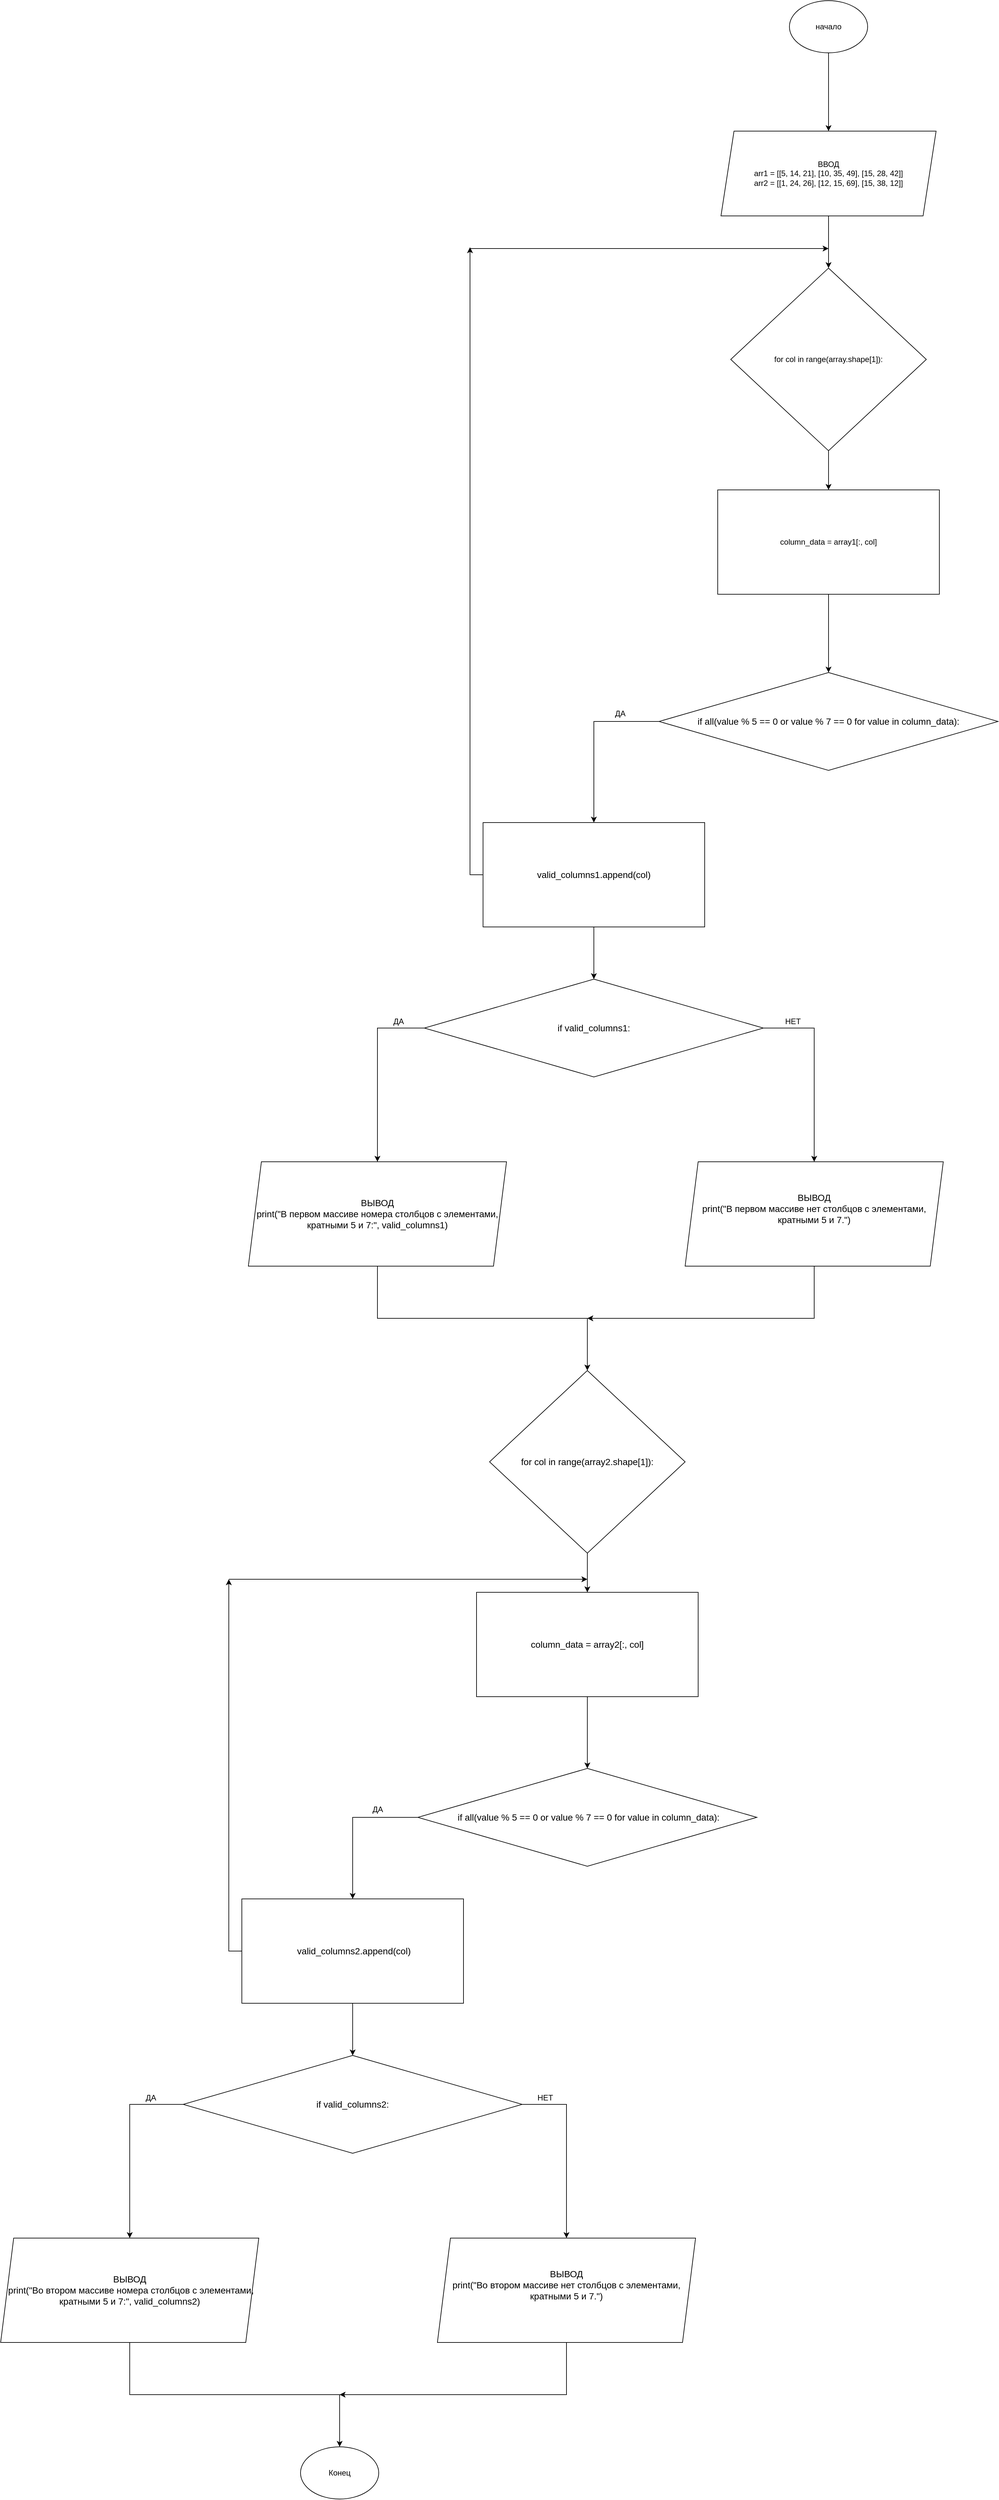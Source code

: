 <mxfile version="24.7.17">
  <diagram name="Страница — 1" id="SY5ZQ-yBVwcujoQGqjHC">
    <mxGraphModel dx="3566" dy="1040" grid="1" gridSize="10" guides="1" tooltips="1" connect="1" arrows="1" fold="1" page="1" pageScale="1" pageWidth="827" pageHeight="1169" math="0" shadow="0">
      <root>
        <mxCell id="0" />
        <mxCell id="1" parent="0" />
        <mxCell id="W62d9GdkccvWjs98OXgP-19" style="edgeStyle=orthogonalEdgeStyle;rounded=0;orthogonalLoop=1;jettySize=auto;html=1;exitX=0.5;exitY=1;exitDx=0;exitDy=0;entryX=0.5;entryY=0;entryDx=0;entryDy=0;" edge="1" parent="1" source="4Y4PqBms7ApKC9dW5V91-1" target="W62d9GdkccvWjs98OXgP-18">
          <mxGeometry relative="1" as="geometry" />
        </mxCell>
        <mxCell id="4Y4PqBms7ApKC9dW5V91-1" value="начало" style="ellipse;whiteSpace=wrap;html=1;" parent="1" vertex="1">
          <mxGeometry x="230" y="20" width="120" height="80" as="geometry" />
        </mxCell>
        <mxCell id="4Y4PqBms7ApKC9dW5V91-12" style="edgeStyle=orthogonalEdgeStyle;rounded=0;orthogonalLoop=1;jettySize=auto;html=1;exitX=0.5;exitY=1;exitDx=0;exitDy=0;entryX=0.5;entryY=0;entryDx=0;entryDy=0;" parent="1" source="4Y4PqBms7ApKC9dW5V91-9" target="4Y4PqBms7ApKC9dW5V91-11" edge="1">
          <mxGeometry relative="1" as="geometry" />
        </mxCell>
        <mxCell id="4Y4PqBms7ApKC9dW5V91-9" value="for col in range(array.shape[1]):" style="rhombus;whiteSpace=wrap;html=1;" parent="1" vertex="1">
          <mxGeometry x="140" y="430" width="300" height="280" as="geometry" />
        </mxCell>
        <mxCell id="W62d9GdkccvWjs98OXgP-42" style="edgeStyle=orthogonalEdgeStyle;rounded=0;orthogonalLoop=1;jettySize=auto;html=1;exitX=0.5;exitY=1;exitDx=0;exitDy=0;entryX=0.5;entryY=0;entryDx=0;entryDy=0;" edge="1" parent="1" source="4Y4PqBms7ApKC9dW5V91-11" target="W62d9GdkccvWjs98OXgP-41">
          <mxGeometry relative="1" as="geometry" />
        </mxCell>
        <mxCell id="4Y4PqBms7ApKC9dW5V91-11" value="column_data = array1[:, col]" style="rounded=0;whiteSpace=wrap;html=1;" parent="1" vertex="1">
          <mxGeometry x="120" y="770" width="340" height="160" as="geometry" />
        </mxCell>
        <mxCell id="W62d9GdkccvWjs98OXgP-20" style="edgeStyle=orthogonalEdgeStyle;rounded=0;orthogonalLoop=1;jettySize=auto;html=1;entryX=0.5;entryY=0;entryDx=0;entryDy=0;" edge="1" parent="1" source="W62d9GdkccvWjs98OXgP-18" target="4Y4PqBms7ApKC9dW5V91-9">
          <mxGeometry relative="1" as="geometry" />
        </mxCell>
        <mxCell id="W62d9GdkccvWjs98OXgP-18" value="&lt;div&gt;ВВОД&lt;br&gt;arr1 = [[5, 14, 21], [10, 35, 49], [15, 28, 42]]&lt;/div&gt;&lt;div&gt;arr2 = [[1, 24, 26], [12, 15, 69], [15, 38, 12]]&lt;/div&gt;" style="shape=parallelogram;perimeter=parallelogramPerimeter;whiteSpace=wrap;html=1;fixedSize=1;" vertex="1" parent="1">
          <mxGeometry x="125" y="220" width="330" height="130" as="geometry" />
        </mxCell>
        <mxCell id="W62d9GdkccvWjs98OXgP-45" style="edgeStyle=orthogonalEdgeStyle;rounded=0;orthogonalLoop=1;jettySize=auto;html=1;exitX=0;exitY=0.5;exitDx=0;exitDy=0;entryX=0.5;entryY=0;entryDx=0;entryDy=0;" edge="1" parent="1" source="W62d9GdkccvWjs98OXgP-41" target="W62d9GdkccvWjs98OXgP-44">
          <mxGeometry relative="1" as="geometry" />
        </mxCell>
        <mxCell id="W62d9GdkccvWjs98OXgP-41" value="&lt;font face=&quot;Helvetica&quot;&gt;&lt;span style=&quot;box-sizing: border-box; font-size: 14px; text-align: start; white-space-collapse: preserve;&quot; class=&quot;hljs-keyword&quot;&gt;if&lt;/span&gt;&lt;span style=&quot;font-size: 14px; text-align: start; white-space-collapse: preserve;&quot;&gt; &lt;/span&gt;&lt;span style=&quot;box-sizing: border-box; font-size: 14px; text-align: start; white-space-collapse: preserve;&quot; class=&quot;hljs-built_in&quot;&gt;all&lt;/span&gt;&lt;span style=&quot;font-size: 14px; text-align: start; white-space-collapse: preserve;&quot;&gt;(value % &lt;/span&gt;&lt;span style=&quot;box-sizing: border-box; font-size: 14px; text-align: start; white-space-collapse: preserve;&quot; class=&quot;hljs-number&quot;&gt;5&lt;/span&gt;&lt;span style=&quot;font-size: 14px; text-align: start; white-space-collapse: preserve;&quot;&gt; == &lt;/span&gt;&lt;span style=&quot;box-sizing: border-box; font-size: 14px; text-align: start; white-space-collapse: preserve;&quot; class=&quot;hljs-number&quot;&gt;0&lt;/span&gt;&lt;span style=&quot;font-size: 14px; text-align: start; white-space-collapse: preserve;&quot;&gt; &lt;/span&gt;&lt;span style=&quot;box-sizing: border-box; font-size: 14px; text-align: start; white-space-collapse: preserve;&quot; class=&quot;hljs-keyword&quot;&gt;or&lt;/span&gt;&lt;span style=&quot;font-size: 14px; text-align: start; white-space-collapse: preserve;&quot;&gt; value % &lt;/span&gt;&lt;span style=&quot;box-sizing: border-box; font-size: 14px; text-align: start; white-space-collapse: preserve;&quot; class=&quot;hljs-number&quot;&gt;7&lt;/span&gt;&lt;span style=&quot;font-size: 14px; text-align: start; white-space-collapse: preserve;&quot;&gt; == &lt;/span&gt;&lt;span style=&quot;box-sizing: border-box; font-size: 14px; text-align: start; white-space-collapse: preserve;&quot; class=&quot;hljs-number&quot;&gt;0&lt;/span&gt;&lt;span style=&quot;font-size: 14px; text-align: start; white-space-collapse: preserve;&quot;&gt; &lt;/span&gt;&lt;span style=&quot;box-sizing: border-box; font-size: 14px; text-align: start; white-space-collapse: preserve;&quot; class=&quot;hljs-keyword&quot;&gt;for&lt;/span&gt;&lt;span style=&quot;font-size: 14px; text-align: start; white-space-collapse: preserve;&quot;&gt; value &lt;/span&gt;&lt;span style=&quot;box-sizing: border-box; font-size: 14px; text-align: start; white-space-collapse: preserve;&quot; class=&quot;hljs-keyword&quot;&gt;in&lt;/span&gt;&lt;span style=&quot;font-size: 14px; text-align: start; white-space-collapse: preserve;&quot;&gt; column_data):&lt;/span&gt;&lt;/font&gt;" style="rhombus;whiteSpace=wrap;html=1;" vertex="1" parent="1">
          <mxGeometry x="30" y="1050" width="520" height="150" as="geometry" />
        </mxCell>
        <mxCell id="W62d9GdkccvWjs98OXgP-48" style="edgeStyle=orthogonalEdgeStyle;rounded=0;orthogonalLoop=1;jettySize=auto;html=1;exitX=0;exitY=0.5;exitDx=0;exitDy=0;" edge="1" parent="1" source="W62d9GdkccvWjs98OXgP-44">
          <mxGeometry relative="1" as="geometry">
            <mxPoint x="-260" y="398" as="targetPoint" />
          </mxGeometry>
        </mxCell>
        <mxCell id="W62d9GdkccvWjs98OXgP-65" style="edgeStyle=orthogonalEdgeStyle;rounded=0;orthogonalLoop=1;jettySize=auto;html=1;exitX=0.5;exitY=1;exitDx=0;exitDy=0;entryX=0.5;entryY=0;entryDx=0;entryDy=0;" edge="1" parent="1" source="W62d9GdkccvWjs98OXgP-44" target="W62d9GdkccvWjs98OXgP-64">
          <mxGeometry relative="1" as="geometry" />
        </mxCell>
        <mxCell id="W62d9GdkccvWjs98OXgP-44" value="&lt;span style=&quot;font-size: 14px; text-align: start; white-space-collapse: preserve;&quot;&gt;&lt;font style=&quot;&quot; face=&quot;Helvetica&quot;&gt;valid_columns1.append(col)&lt;/font&gt;&lt;/span&gt;" style="rounded=0;whiteSpace=wrap;html=1;" vertex="1" parent="1">
          <mxGeometry x="-240" y="1280" width="340" height="160" as="geometry" />
        </mxCell>
        <mxCell id="W62d9GdkccvWjs98OXgP-46" value="ДА" style="text;html=1;align=center;verticalAlign=middle;resizable=0;points=[];autosize=1;strokeColor=none;fillColor=none;" vertex="1" parent="1">
          <mxGeometry x="-50" y="1098" width="40" height="30" as="geometry" />
        </mxCell>
        <mxCell id="W62d9GdkccvWjs98OXgP-49" value="" style="endArrow=classic;html=1;rounded=0;" edge="1" parent="1">
          <mxGeometry width="50" height="50" relative="1" as="geometry">
            <mxPoint x="-260" y="400" as="sourcePoint" />
            <mxPoint x="290" y="400" as="targetPoint" />
          </mxGeometry>
        </mxCell>
        <mxCell id="W62d9GdkccvWjs98OXgP-76" style="edgeStyle=orthogonalEdgeStyle;rounded=0;orthogonalLoop=1;jettySize=auto;html=1;exitX=0.5;exitY=1;exitDx=0;exitDy=0;" edge="1" parent="1" source="W62d9GdkccvWjs98OXgP-59">
          <mxGeometry relative="1" as="geometry">
            <mxPoint x="-80" y="2040.0" as="targetPoint" />
            <Array as="points">
              <mxPoint x="268" y="2040" />
            </Array>
          </mxGeometry>
        </mxCell>
        <mxCell id="W62d9GdkccvWjs98OXgP-59" value="&lt;div&gt;&lt;font face=&quot;Helvetica&quot;&gt;&lt;span style=&quot;box-sizing: border-box; color: var(--color-type); font-size: 14px; text-align: start; white-space-collapse: preserve;&quot; class=&quot;hljs-built_in&quot;&gt;ВЫВОД&lt;/span&gt;&lt;/font&gt;&lt;/div&gt;&lt;font face=&quot;Helvetica&quot;&gt;&lt;span style=&quot;box-sizing: border-box; color: var(--color-type); font-size: 14px; text-align: start; white-space-collapse: preserve;&quot; class=&quot;hljs-built_in&quot;&gt;print&lt;/span&gt;&lt;span style=&quot;font-size: 14px; text-align: start; white-space-collapse: preserve;&quot;&gt;(&lt;/span&gt;&lt;span style=&quot;box-sizing: border-box; color: var(--color-string); font-size: 14px; text-align: start; white-space-collapse: preserve;&quot; class=&quot;hljs-string&quot;&gt;&quot;В первом массиве нет столбцов с элементами, кратными 5 и 7.&quot;&lt;/span&gt;&lt;span style=&quot;font-size: 14px; text-align: start; white-space-collapse: preserve;&quot;&gt;)&lt;br&gt;&lt;/span&gt;&lt;/font&gt;&lt;div&gt;&lt;span style=&quot;font-family: &amp;quot;Cascadia Mono&amp;quot;, &amp;quot;Roboto Mono&amp;quot;, &amp;quot;Droid Sans Mono&amp;quot;, &amp;quot;SF Mono&amp;quot;, Menlo, &amp;quot;Ubuntu Mono&amp;quot;, Consolas, monospace; font-size: 14px; text-align: start; white-space-collapse: preserve; background-color: rgba(112, 117, 121, 0.08);&quot;&gt;&lt;br&gt;&lt;/span&gt;&lt;/div&gt;" style="shape=parallelogram;perimeter=parallelogramPerimeter;whiteSpace=wrap;html=1;fixedSize=1;" vertex="1" parent="1">
          <mxGeometry x="70" y="1800" width="396" height="160" as="geometry" />
        </mxCell>
        <mxCell id="W62d9GdkccvWjs98OXgP-75" style="edgeStyle=orthogonalEdgeStyle;rounded=0;orthogonalLoop=1;jettySize=auto;html=1;exitX=0.5;exitY=1;exitDx=0;exitDy=0;entryX=0.5;entryY=0;entryDx=0;entryDy=0;" edge="1" parent="1" source="W62d9GdkccvWjs98OXgP-62" target="W62d9GdkccvWjs98OXgP-72">
          <mxGeometry relative="1" as="geometry">
            <mxPoint x="-90" y="2100.0" as="targetPoint" />
          </mxGeometry>
        </mxCell>
        <mxCell id="W62d9GdkccvWjs98OXgP-62" value="&lt;div&gt;&lt;font face=&quot;Helvetica&quot;&gt;&lt;span style=&quot;box-sizing: border-box; color: var(--color-type); font-size: 14px; text-align: start; white-space-collapse: preserve;&quot; class=&quot;hljs-built_in&quot;&gt;ВЫВОД&lt;br/&gt;print&lt;/span&gt;&lt;span style=&quot;font-size: 14px; text-align: start; white-space-collapse: preserve;&quot;&gt;(&lt;/span&gt;&lt;span style=&quot;box-sizing: border-box; color: var(--color-string); font-size: 14px; text-align: start; white-space-collapse: preserve;&quot; class=&quot;hljs-string&quot;&gt;&quot;В первом массиве номера столбцов с элементами, кратными 5 и 7:&quot;&lt;/span&gt;&lt;span style=&quot;font-size: 14px; text-align: start; white-space-collapse: preserve;&quot;&gt;, valid_columns1)&lt;/span&gt;&lt;/font&gt;&lt;span style=&quot;font-family: &amp;quot;Cascadia Mono&amp;quot;, &amp;quot;Roboto Mono&amp;quot;, &amp;quot;Droid Sans Mono&amp;quot;, &amp;quot;SF Mono&amp;quot;, Menlo, &amp;quot;Ubuntu Mono&amp;quot;, Consolas, monospace; font-size: 14px; text-align: start; white-space-collapse: preserve; background-color: rgba(112, 117, 121, 0.08);&quot;&gt;&lt;br&gt;&lt;/span&gt;&lt;/div&gt;" style="shape=parallelogram;perimeter=parallelogramPerimeter;whiteSpace=wrap;html=1;fixedSize=1;" vertex="1" parent="1">
          <mxGeometry x="-600" y="1800" width="396" height="160" as="geometry" />
        </mxCell>
        <mxCell id="W62d9GdkccvWjs98OXgP-67" style="edgeStyle=orthogonalEdgeStyle;rounded=0;orthogonalLoop=1;jettySize=auto;html=1;exitX=0;exitY=0.5;exitDx=0;exitDy=0;entryX=0.5;entryY=0;entryDx=0;entryDy=0;" edge="1" parent="1" source="W62d9GdkccvWjs98OXgP-64" target="W62d9GdkccvWjs98OXgP-62">
          <mxGeometry relative="1" as="geometry" />
        </mxCell>
        <mxCell id="W62d9GdkccvWjs98OXgP-68" style="edgeStyle=orthogonalEdgeStyle;rounded=0;orthogonalLoop=1;jettySize=auto;html=1;exitX=1;exitY=0.5;exitDx=0;exitDy=0;entryX=0.5;entryY=0;entryDx=0;entryDy=0;" edge="1" parent="1" source="W62d9GdkccvWjs98OXgP-64" target="W62d9GdkccvWjs98OXgP-59">
          <mxGeometry relative="1" as="geometry" />
        </mxCell>
        <mxCell id="W62d9GdkccvWjs98OXgP-64" value="&lt;font face=&quot;Helvetica&quot;&gt;&lt;span style=&quot;box-sizing: border-box; color: var(--color-keyword); font-size: 14px; text-align: start; white-space-collapse: preserve;&quot; class=&quot;hljs-keyword&quot;&gt;if&lt;/span&gt;&lt;span style=&quot;font-size: 14px; text-align: start; white-space-collapse: preserve;&quot;&gt; valid_columns1:&lt;/span&gt;&lt;/font&gt;" style="rhombus;whiteSpace=wrap;html=1;" vertex="1" parent="1">
          <mxGeometry x="-330" y="1520" width="520" height="150" as="geometry" />
        </mxCell>
        <mxCell id="W62d9GdkccvWjs98OXgP-69" value="ДА" style="text;html=1;align=center;verticalAlign=middle;resizable=0;points=[];autosize=1;strokeColor=none;fillColor=none;" vertex="1" parent="1">
          <mxGeometry x="-390" y="1570" width="40" height="30" as="geometry" />
        </mxCell>
        <mxCell id="W62d9GdkccvWjs98OXgP-70" value="НЕТ" style="text;html=1;align=center;verticalAlign=middle;resizable=0;points=[];autosize=1;strokeColor=none;fillColor=none;" vertex="1" parent="1">
          <mxGeometry x="210" y="1570" width="50" height="30" as="geometry" />
        </mxCell>
        <mxCell id="W62d9GdkccvWjs98OXgP-71" style="edgeStyle=orthogonalEdgeStyle;rounded=0;orthogonalLoop=1;jettySize=auto;html=1;exitX=0.5;exitY=1;exitDx=0;exitDy=0;entryX=0.5;entryY=0;entryDx=0;entryDy=0;" edge="1" parent="1" source="W62d9GdkccvWjs98OXgP-72" target="W62d9GdkccvWjs98OXgP-73">
          <mxGeometry relative="1" as="geometry" />
        </mxCell>
        <mxCell id="W62d9GdkccvWjs98OXgP-72" value="&lt;font face=&quot;Helvetica&quot;&gt;&lt;span style=&quot;box-sizing: border-box; color: var(--color-keyword); font-size: 14px; text-align: start; white-space-collapse: preserve;&quot; class=&quot;hljs-keyword&quot;&gt;for&lt;/span&gt;&lt;span style=&quot;font-size: 14px; text-align: start; white-space-collapse: preserve;&quot;&gt; col &lt;/span&gt;&lt;span style=&quot;box-sizing: border-box; color: var(--color-keyword); font-size: 14px; text-align: start; white-space-collapse: preserve;&quot; class=&quot;hljs-keyword&quot;&gt;in&lt;/span&gt;&lt;span style=&quot;font-size: 14px; text-align: start; white-space-collapse: preserve;&quot;&gt; &lt;/span&gt;&lt;span style=&quot;box-sizing: border-box; color: var(--color-type); font-size: 14px; text-align: start; white-space-collapse: preserve;&quot; class=&quot;hljs-built_in&quot;&gt;range&lt;/span&gt;&lt;span style=&quot;font-size: 14px; text-align: start; white-space-collapse: preserve;&quot;&gt;(array2.shape[&lt;/span&gt;&lt;span style=&quot;box-sizing: border-box; color: var(--color-class); font-size: 14px; text-align: start; white-space-collapse: preserve;&quot; class=&quot;hljs-number&quot;&gt;1&lt;/span&gt;&lt;span style=&quot;font-size: 14px; text-align: start; white-space-collapse: preserve;&quot;&gt;]):&lt;/span&gt;&lt;/font&gt;" style="rhombus;whiteSpace=wrap;html=1;" vertex="1" parent="1">
          <mxGeometry x="-230" y="2120" width="300" height="280" as="geometry" />
        </mxCell>
        <mxCell id="W62d9GdkccvWjs98OXgP-78" style="edgeStyle=orthogonalEdgeStyle;rounded=0;orthogonalLoop=1;jettySize=auto;html=1;exitX=0.5;exitY=1;exitDx=0;exitDy=0;entryX=0.5;entryY=0;entryDx=0;entryDy=0;" edge="1" parent="1" source="W62d9GdkccvWjs98OXgP-73" target="W62d9GdkccvWjs98OXgP-77">
          <mxGeometry relative="1" as="geometry" />
        </mxCell>
        <mxCell id="W62d9GdkccvWjs98OXgP-73" value="&lt;span style=&quot;font-size: 14px; text-align: start; white-space-collapse: preserve;&quot;&gt;&lt;font style=&quot;&quot; face=&quot;Helvetica&quot;&gt;column_data = array2[:, col]&lt;/font&gt;&lt;/span&gt;" style="rounded=0;whiteSpace=wrap;html=1;" vertex="1" parent="1">
          <mxGeometry x="-250" y="2460" width="340" height="160" as="geometry" />
        </mxCell>
        <mxCell id="W62d9GdkccvWjs98OXgP-81" style="edgeStyle=orthogonalEdgeStyle;rounded=0;orthogonalLoop=1;jettySize=auto;html=1;exitX=0;exitY=0.5;exitDx=0;exitDy=0;entryX=0.5;entryY=0;entryDx=0;entryDy=0;" edge="1" parent="1" source="W62d9GdkccvWjs98OXgP-77" target="W62d9GdkccvWjs98OXgP-80">
          <mxGeometry relative="1" as="geometry" />
        </mxCell>
        <mxCell id="W62d9GdkccvWjs98OXgP-77" value="&lt;span style=&quot;font-size: 14px; text-align: start; white-space-collapse: preserve;&quot;&gt; &lt;/span&gt;&lt;span style=&quot;box-sizing: border-box; color: var(--color-keyword); font-size: 14px; text-align: start; white-space-collapse: preserve;&quot; class=&quot;hljs-keyword&quot;&gt;if&lt;/span&gt;&lt;span style=&quot;font-size: 14px; text-align: start; white-space-collapse: preserve;&quot;&gt; &lt;/span&gt;&lt;span style=&quot;box-sizing: border-box; color: var(--color-type); font-size: 14px; text-align: start; white-space-collapse: preserve;&quot; class=&quot;hljs-built_in&quot;&gt;all&lt;/span&gt;&lt;span style=&quot;font-size: 14px; text-align: start; white-space-collapse: preserve;&quot;&gt;(value % &lt;/span&gt;&lt;span style=&quot;box-sizing: border-box; color: var(--color-class); font-size: 14px; text-align: start; white-space-collapse: preserve;&quot; class=&quot;hljs-number&quot;&gt;5&lt;/span&gt;&lt;span style=&quot;font-size: 14px; text-align: start; white-space-collapse: preserve;&quot;&gt; == &lt;/span&gt;&lt;span style=&quot;box-sizing: border-box; color: var(--color-class); font-size: 14px; text-align: start; white-space-collapse: preserve;&quot; class=&quot;hljs-number&quot;&gt;0&lt;/span&gt;&lt;span style=&quot;font-size: 14px; text-align: start; white-space-collapse: preserve;&quot;&gt; &lt;/span&gt;&lt;span style=&quot;box-sizing: border-box; color: var(--color-keyword); font-size: 14px; text-align: start; white-space-collapse: preserve;&quot; class=&quot;hljs-keyword&quot;&gt;or&lt;/span&gt;&lt;span style=&quot;font-size: 14px; text-align: start; white-space-collapse: preserve;&quot;&gt; value % &lt;/span&gt;&lt;span style=&quot;box-sizing: border-box; color: var(--color-class); font-size: 14px; text-align: start; white-space-collapse: preserve;&quot; class=&quot;hljs-number&quot;&gt;7&lt;/span&gt;&lt;span style=&quot;font-size: 14px; text-align: start; white-space-collapse: preserve;&quot;&gt; == &lt;/span&gt;&lt;span style=&quot;box-sizing: border-box; color: var(--color-class); font-size: 14px; text-align: start; white-space-collapse: preserve;&quot; class=&quot;hljs-number&quot;&gt;0&lt;/span&gt;&lt;span style=&quot;font-size: 14px; text-align: start; white-space-collapse: preserve;&quot;&gt; &lt;/span&gt;&lt;span style=&quot;box-sizing: border-box; color: var(--color-keyword); font-size: 14px; text-align: start; white-space-collapse: preserve;&quot; class=&quot;hljs-keyword&quot;&gt;for&lt;/span&gt;&lt;span style=&quot;font-size: 14px; text-align: start; white-space-collapse: preserve;&quot;&gt; value &lt;/span&gt;&lt;span style=&quot;box-sizing: border-box; color: var(--color-keyword); font-size: 14px; text-align: start; white-space-collapse: preserve;&quot; class=&quot;hljs-keyword&quot;&gt;in&lt;/span&gt;&lt;span style=&quot;font-size: 14px; text-align: start; white-space-collapse: preserve;&quot;&gt; column_data):&lt;/span&gt;" style="rhombus;whiteSpace=wrap;html=1;" vertex="1" parent="1">
          <mxGeometry x="-340" y="2730" width="520" height="150" as="geometry" />
        </mxCell>
        <mxCell id="W62d9GdkccvWjs98OXgP-83" style="edgeStyle=orthogonalEdgeStyle;rounded=0;orthogonalLoop=1;jettySize=auto;html=1;exitX=0;exitY=0.5;exitDx=0;exitDy=0;" edge="1" parent="1" source="W62d9GdkccvWjs98OXgP-80">
          <mxGeometry relative="1" as="geometry">
            <mxPoint x="-630" y="2440" as="targetPoint" />
          </mxGeometry>
        </mxCell>
        <mxCell id="W62d9GdkccvWjs98OXgP-94" style="edgeStyle=orthogonalEdgeStyle;rounded=0;orthogonalLoop=1;jettySize=auto;html=1;exitX=0.5;exitY=1;exitDx=0;exitDy=0;entryX=0.5;entryY=0;entryDx=0;entryDy=0;" edge="1" parent="1" source="W62d9GdkccvWjs98OXgP-80" target="W62d9GdkccvWjs98OXgP-91">
          <mxGeometry relative="1" as="geometry" />
        </mxCell>
        <mxCell id="W62d9GdkccvWjs98OXgP-80" value="&lt;span style=&quot;font-size: 14px; text-align: start; white-space-collapse: preserve;&quot;&gt;&lt;font style=&quot;&quot; face=&quot;Helvetica&quot;&gt; valid_columns2.append(col)&lt;/font&gt;&lt;/span&gt;" style="rounded=0;whiteSpace=wrap;html=1;" vertex="1" parent="1">
          <mxGeometry x="-610" y="2930" width="340" height="160" as="geometry" />
        </mxCell>
        <mxCell id="W62d9GdkccvWjs98OXgP-82" value="ДА" style="text;html=1;align=center;verticalAlign=middle;resizable=0;points=[];autosize=1;strokeColor=none;fillColor=none;" vertex="1" parent="1">
          <mxGeometry x="-422" y="2778" width="40" height="30" as="geometry" />
        </mxCell>
        <mxCell id="W62d9GdkccvWjs98OXgP-84" value="" style="endArrow=classic;html=1;rounded=0;" edge="1" parent="1">
          <mxGeometry width="50" height="50" relative="1" as="geometry">
            <mxPoint x="-630" y="2440" as="sourcePoint" />
            <mxPoint x="-80" y="2440" as="targetPoint" />
          </mxGeometry>
        </mxCell>
        <mxCell id="W62d9GdkccvWjs98OXgP-86" style="edgeStyle=orthogonalEdgeStyle;rounded=0;orthogonalLoop=1;jettySize=auto;html=1;exitX=0.5;exitY=1;exitDx=0;exitDy=0;" edge="1" parent="1" source="W62d9GdkccvWjs98OXgP-87">
          <mxGeometry relative="1" as="geometry">
            <mxPoint x="-460" y="3690.0" as="targetPoint" />
            <Array as="points">
              <mxPoint x="-112" y="3690" />
            </Array>
          </mxGeometry>
        </mxCell>
        <mxCell id="W62d9GdkccvWjs98OXgP-87" value="&lt;div&gt;&lt;font face=&quot;Helvetica&quot;&gt;&lt;span style=&quot;box-sizing: border-box; color: var(--color-type); font-size: 14px; text-align: start; white-space-collapse: preserve;&quot; class=&quot;hljs-built_in&quot;&gt;ВЫВОД&lt;/span&gt;&lt;/font&gt;&lt;/div&gt;&lt;font face=&quot;Helvetica&quot;&gt;&lt;span style=&quot;box-sizing: border-box; color: var(--color-type); font-size: 14px; text-align: start; white-space-collapse: preserve;&quot; class=&quot;hljs-built_in&quot;&gt;print&lt;/span&gt;&lt;span style=&quot;font-size: 14px; text-align: start; white-space-collapse: preserve;&quot;&gt;(&lt;/span&gt;&lt;span style=&quot;box-sizing: border-box; color: var(--color-string); font-size: 14px; text-align: start; white-space-collapse: preserve;&quot; class=&quot;hljs-string&quot;&gt;&quot;Во втором массиве нет столбцов с элементами, кратными 5 и 7.&quot;&lt;/span&gt;&lt;span style=&quot;font-size: 14px; text-align: start; white-space-collapse: preserve;&quot;&gt;)&lt;br&gt;&lt;/span&gt;&lt;/font&gt;&lt;div&gt;&lt;span style=&quot;font-family: &amp;quot;Cascadia Mono&amp;quot;, &amp;quot;Roboto Mono&amp;quot;, &amp;quot;Droid Sans Mono&amp;quot;, &amp;quot;SF Mono&amp;quot;, Menlo, &amp;quot;Ubuntu Mono&amp;quot;, Consolas, monospace; font-size: 14px; text-align: start; white-space-collapse: preserve; background-color: rgba(112, 117, 121, 0.08);&quot;&gt;&lt;br&gt;&lt;/span&gt;&lt;/div&gt;" style="shape=parallelogram;perimeter=parallelogramPerimeter;whiteSpace=wrap;html=1;fixedSize=1;" vertex="1" parent="1">
          <mxGeometry x="-310" y="3450" width="396" height="160" as="geometry" />
        </mxCell>
        <mxCell id="W62d9GdkccvWjs98OXgP-97" style="edgeStyle=orthogonalEdgeStyle;rounded=0;orthogonalLoop=1;jettySize=auto;html=1;exitX=0.5;exitY=1;exitDx=0;exitDy=0;entryX=0.5;entryY=0;entryDx=0;entryDy=0;" edge="1" parent="1" source="W62d9GdkccvWjs98OXgP-88" target="W62d9GdkccvWjs98OXgP-96">
          <mxGeometry relative="1" as="geometry" />
        </mxCell>
        <mxCell id="W62d9GdkccvWjs98OXgP-88" value="&lt;div&gt;&lt;font face=&quot;Helvetica&quot;&gt;&lt;span style=&quot;font-size: 14px; text-align: start; white-space-collapse: preserve;&quot;&gt;ВЫВОД&lt;/span&gt;&lt;/font&gt;&lt;/div&gt;&lt;div&gt;&lt;font face=&quot;Helvetica&quot;&gt;&lt;span style=&quot;font-size: 14px; text-align: start; white-space-collapse: preserve;&quot;&gt; &lt;/span&gt;&lt;span style=&quot;box-sizing: border-box; color: var(--color-type); font-size: 14px; text-align: start; white-space-collapse: preserve;&quot; class=&quot;hljs-built_in&quot;&gt;print&lt;/span&gt;&lt;span style=&quot;font-size: 14px; text-align: start; white-space-collapse: preserve;&quot;&gt;(&lt;/span&gt;&lt;span style=&quot;box-sizing: border-box; color: var(--color-string); font-size: 14px; text-align: start; white-space-collapse: preserve;&quot; class=&quot;hljs-string&quot;&gt;&quot;Во втором массиве номера столбцов с элементами, кратными 5 и 7:&quot;&lt;/span&gt;&lt;span style=&quot;font-size: 14px; text-align: start; white-space-collapse: preserve;&quot;&gt;, valid_columns2)&lt;/span&gt;&lt;/font&gt;&lt;span style=&quot;font-family: &amp;quot;Cascadia Mono&amp;quot;, &amp;quot;Roboto Mono&amp;quot;, &amp;quot;Droid Sans Mono&amp;quot;, &amp;quot;SF Mono&amp;quot;, Menlo, &amp;quot;Ubuntu Mono&amp;quot;, Consolas, monospace; font-size: 14px; text-align: start; white-space-collapse: preserve; background-color: rgba(112, 117, 121, 0.08);&quot;&gt;&lt;br&gt;&lt;/span&gt;&lt;/div&gt;" style="shape=parallelogram;perimeter=parallelogramPerimeter;whiteSpace=wrap;html=1;fixedSize=1;" vertex="1" parent="1">
          <mxGeometry x="-980" y="3450" width="396" height="160" as="geometry" />
        </mxCell>
        <mxCell id="W62d9GdkccvWjs98OXgP-89" style="edgeStyle=orthogonalEdgeStyle;rounded=0;orthogonalLoop=1;jettySize=auto;html=1;exitX=0;exitY=0.5;exitDx=0;exitDy=0;entryX=0.5;entryY=0;entryDx=0;entryDy=0;" edge="1" parent="1" source="W62d9GdkccvWjs98OXgP-91" target="W62d9GdkccvWjs98OXgP-88">
          <mxGeometry relative="1" as="geometry" />
        </mxCell>
        <mxCell id="W62d9GdkccvWjs98OXgP-90" style="edgeStyle=orthogonalEdgeStyle;rounded=0;orthogonalLoop=1;jettySize=auto;html=1;exitX=1;exitY=0.5;exitDx=0;exitDy=0;entryX=0.5;entryY=0;entryDx=0;entryDy=0;" edge="1" parent="1" source="W62d9GdkccvWjs98OXgP-91" target="W62d9GdkccvWjs98OXgP-87">
          <mxGeometry relative="1" as="geometry" />
        </mxCell>
        <mxCell id="W62d9GdkccvWjs98OXgP-91" value="&lt;font face=&quot;Helvetica&quot;&gt;&lt;span style=&quot;box-sizing: border-box; color: var(--color-keyword); font-size: 14px; text-align: start; white-space-collapse: preserve;&quot; class=&quot;hljs-keyword&quot;&gt;if&lt;/span&gt;&lt;span style=&quot;font-size: 14px; text-align: start; white-space-collapse: preserve;&quot;&gt; valid_columns2:&lt;/span&gt;&lt;/font&gt;" style="rhombus;whiteSpace=wrap;html=1;" vertex="1" parent="1">
          <mxGeometry x="-700" y="3170" width="520" height="150" as="geometry" />
        </mxCell>
        <mxCell id="W62d9GdkccvWjs98OXgP-92" value="ДА" style="text;html=1;align=center;verticalAlign=middle;resizable=0;points=[];autosize=1;strokeColor=none;fillColor=none;" vertex="1" parent="1">
          <mxGeometry x="-770" y="3220" width="40" height="30" as="geometry" />
        </mxCell>
        <mxCell id="W62d9GdkccvWjs98OXgP-93" value="НЕТ" style="text;html=1;align=center;verticalAlign=middle;resizable=0;points=[];autosize=1;strokeColor=none;fillColor=none;" vertex="1" parent="1">
          <mxGeometry x="-170" y="3220" width="50" height="30" as="geometry" />
        </mxCell>
        <mxCell id="W62d9GdkccvWjs98OXgP-96" value="Конец" style="ellipse;whiteSpace=wrap;html=1;" vertex="1" parent="1">
          <mxGeometry x="-520" y="3770" width="120" height="80" as="geometry" />
        </mxCell>
      </root>
    </mxGraphModel>
  </diagram>
</mxfile>
